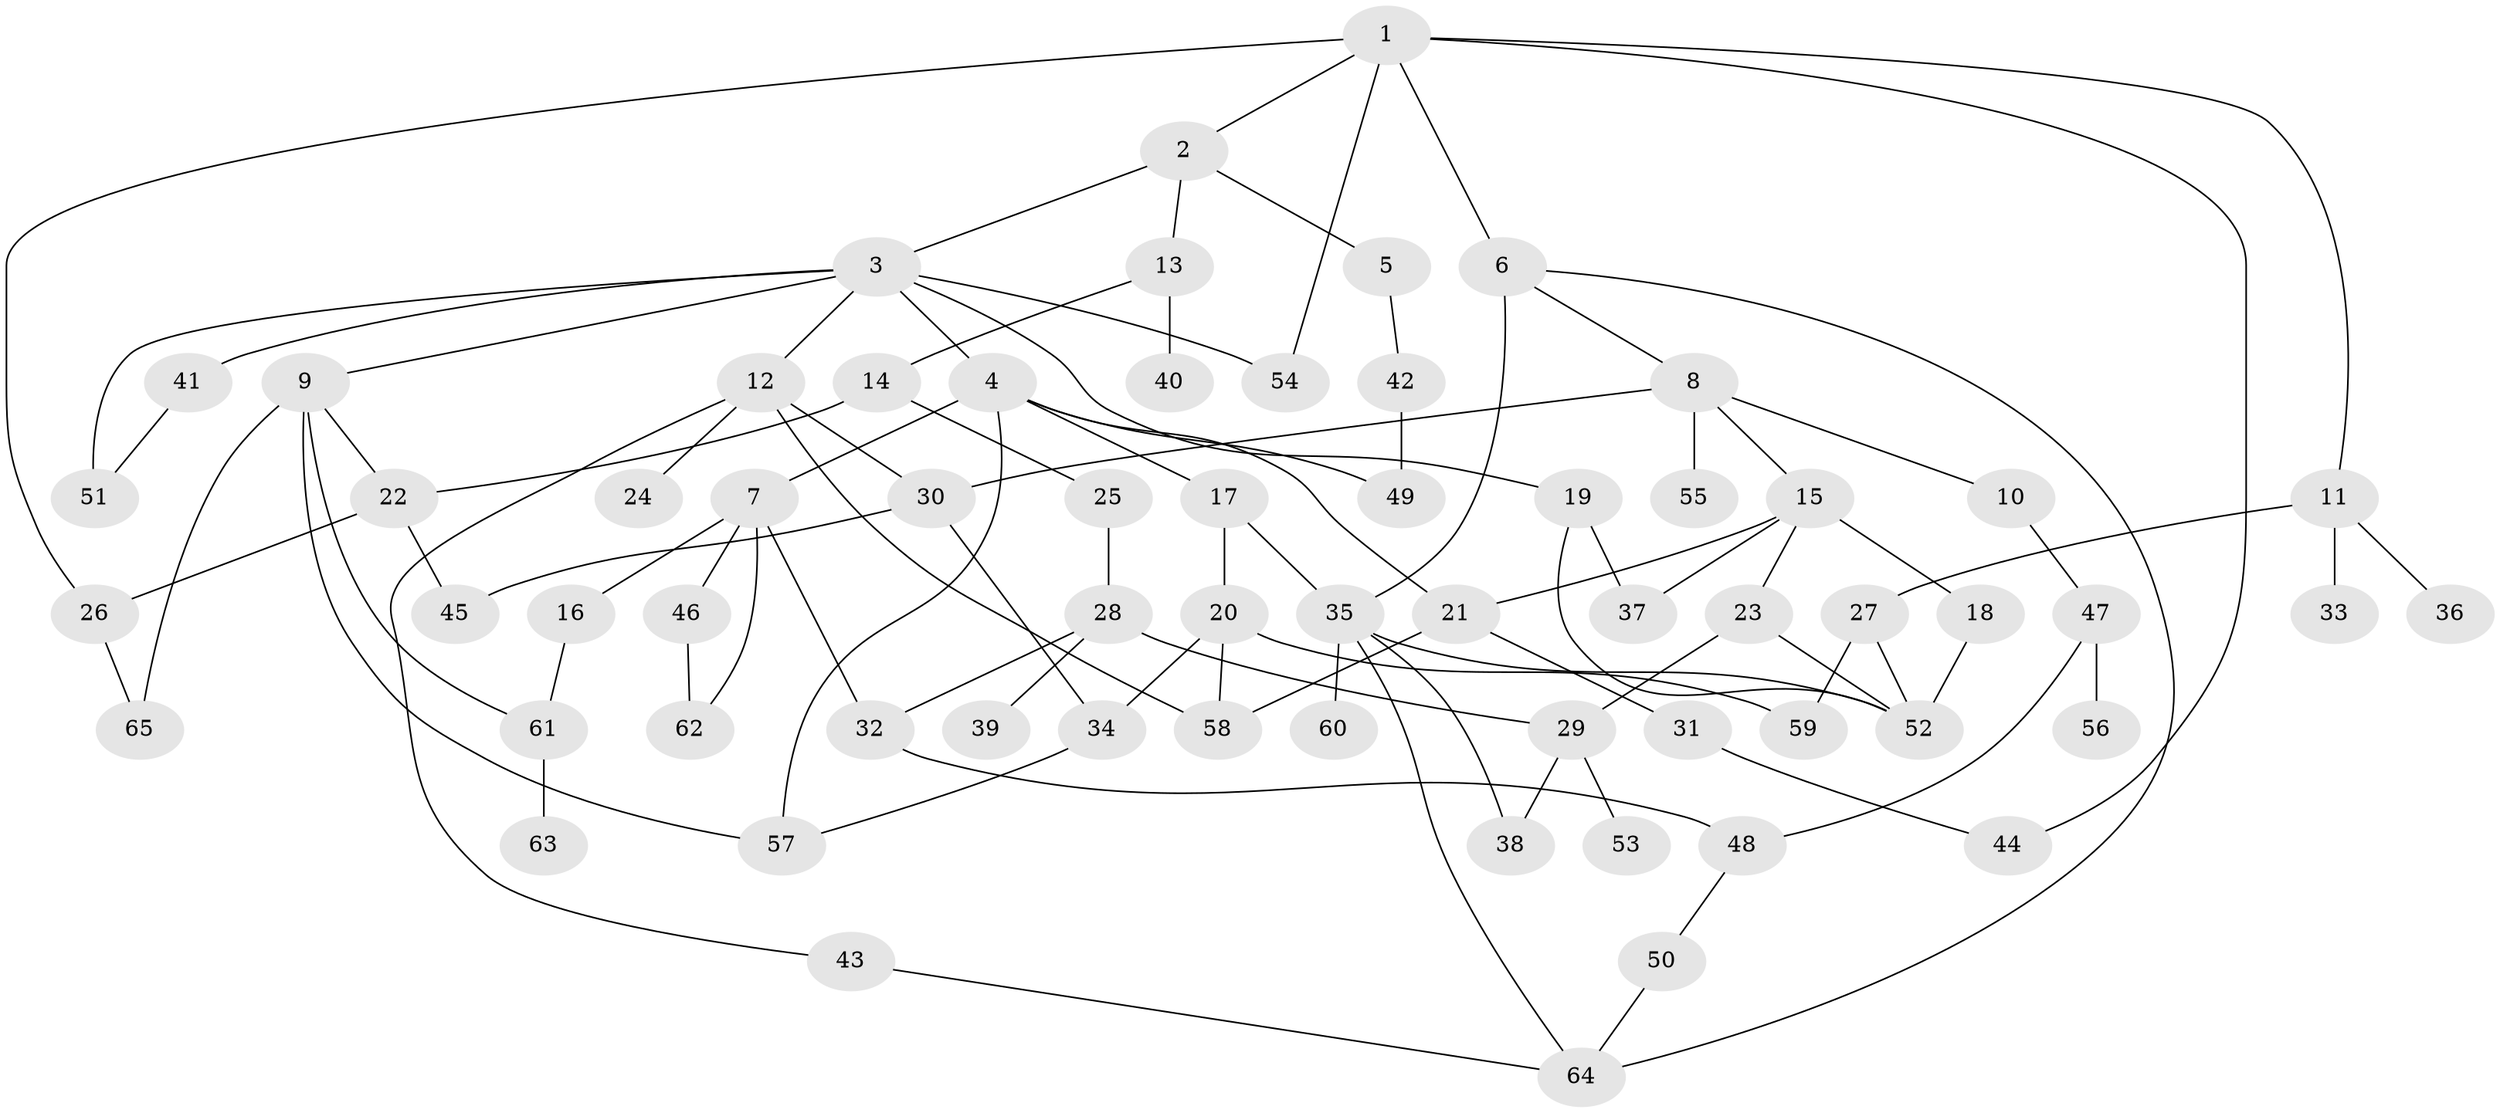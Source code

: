 // coarse degree distribution, {6: 0.05128205128205128, 4: 0.1794871794871795, 8: 0.02564102564102564, 9: 0.02564102564102564, 2: 0.1794871794871795, 7: 0.02564102564102564, 5: 0.10256410256410256, 3: 0.2564102564102564, 1: 0.15384615384615385}
// Generated by graph-tools (version 1.1) at 2025/17/03/04/25 18:17:07]
// undirected, 65 vertices, 95 edges
graph export_dot {
graph [start="1"]
  node [color=gray90,style=filled];
  1;
  2;
  3;
  4;
  5;
  6;
  7;
  8;
  9;
  10;
  11;
  12;
  13;
  14;
  15;
  16;
  17;
  18;
  19;
  20;
  21;
  22;
  23;
  24;
  25;
  26;
  27;
  28;
  29;
  30;
  31;
  32;
  33;
  34;
  35;
  36;
  37;
  38;
  39;
  40;
  41;
  42;
  43;
  44;
  45;
  46;
  47;
  48;
  49;
  50;
  51;
  52;
  53;
  54;
  55;
  56;
  57;
  58;
  59;
  60;
  61;
  62;
  63;
  64;
  65;
  1 -- 2;
  1 -- 6;
  1 -- 11;
  1 -- 26;
  1 -- 44;
  1 -- 54;
  2 -- 3;
  2 -- 5;
  2 -- 13;
  3 -- 4;
  3 -- 9;
  3 -- 12;
  3 -- 19;
  3 -- 41;
  3 -- 54;
  3 -- 51;
  4 -- 7;
  4 -- 17;
  4 -- 49;
  4 -- 57;
  4 -- 21;
  5 -- 42;
  6 -- 8;
  6 -- 35;
  6 -- 64;
  7 -- 16;
  7 -- 46;
  7 -- 32;
  7 -- 62;
  8 -- 10;
  8 -- 15;
  8 -- 55;
  8 -- 30;
  9 -- 22;
  9 -- 61;
  9 -- 65;
  9 -- 57;
  10 -- 47;
  11 -- 27;
  11 -- 33;
  11 -- 36;
  12 -- 24;
  12 -- 30;
  12 -- 43;
  12 -- 58;
  13 -- 14;
  13 -- 40;
  14 -- 25;
  14 -- 22;
  15 -- 18;
  15 -- 21;
  15 -- 23;
  15 -- 37;
  16 -- 61;
  17 -- 20;
  17 -- 35;
  18 -- 52;
  19 -- 52;
  19 -- 37;
  20 -- 34;
  20 -- 59;
  20 -- 58;
  21 -- 31;
  21 -- 58;
  22 -- 45;
  22 -- 26;
  23 -- 52;
  23 -- 29;
  25 -- 28;
  26 -- 65;
  27 -- 59;
  27 -- 52;
  28 -- 29;
  28 -- 32;
  28 -- 39;
  29 -- 53;
  29 -- 38;
  30 -- 45;
  30 -- 34;
  31 -- 44;
  32 -- 48;
  34 -- 57;
  35 -- 38;
  35 -- 60;
  35 -- 64;
  35 -- 52;
  41 -- 51;
  42 -- 49;
  43 -- 64;
  46 -- 62;
  47 -- 48;
  47 -- 56;
  48 -- 50;
  50 -- 64;
  61 -- 63;
}
